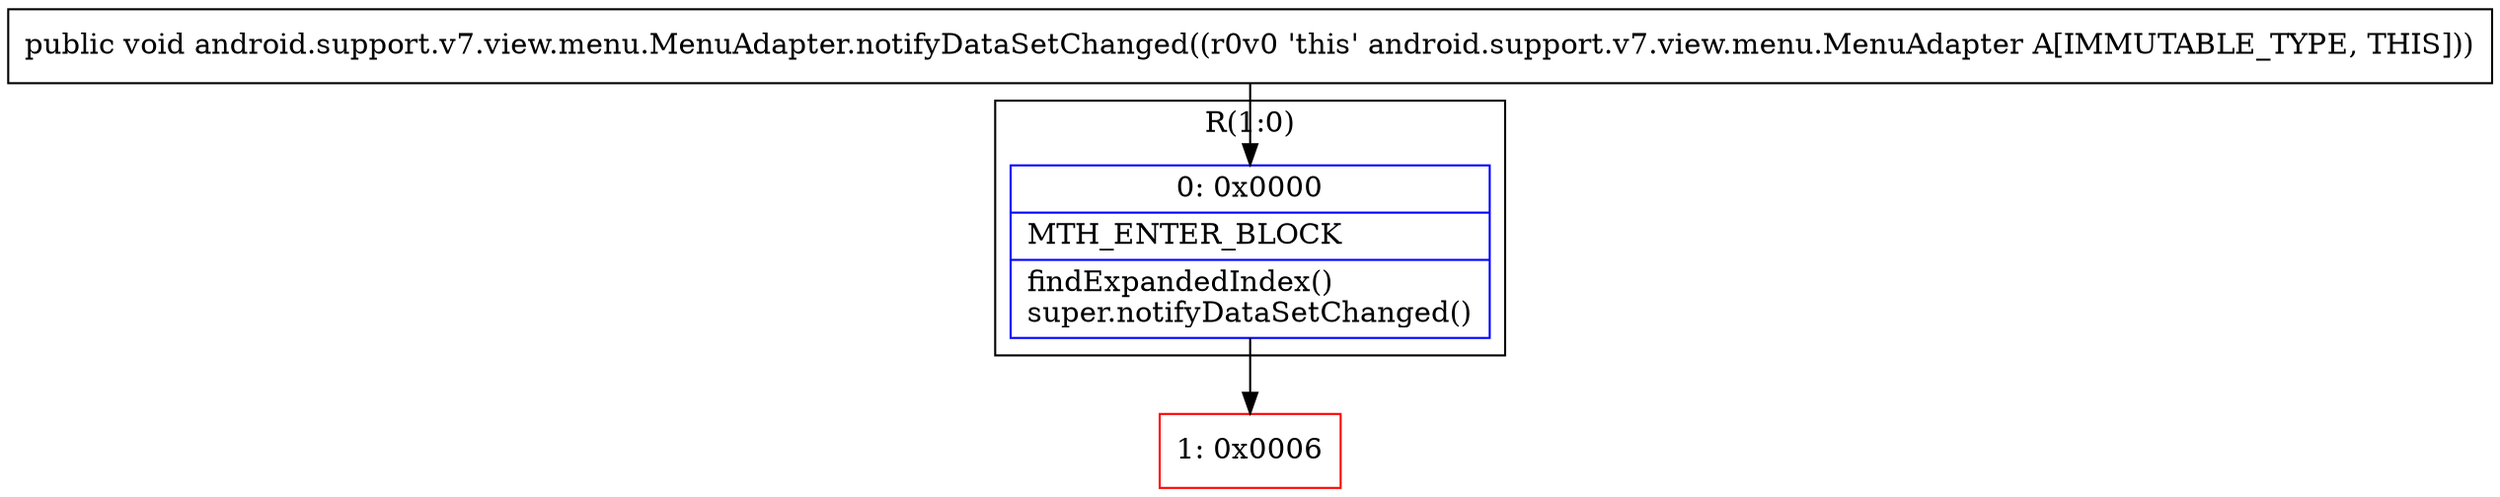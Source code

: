 digraph "CFG forandroid.support.v7.view.menu.MenuAdapter.notifyDataSetChanged()V" {
subgraph cluster_Region_265587175 {
label = "R(1:0)";
node [shape=record,color=blue];
Node_0 [shape=record,label="{0\:\ 0x0000|MTH_ENTER_BLOCK\l|findExpandedIndex()\lsuper.notifyDataSetChanged()\l}"];
}
Node_1 [shape=record,color=red,label="{1\:\ 0x0006}"];
MethodNode[shape=record,label="{public void android.support.v7.view.menu.MenuAdapter.notifyDataSetChanged((r0v0 'this' android.support.v7.view.menu.MenuAdapter A[IMMUTABLE_TYPE, THIS])) }"];
MethodNode -> Node_0;
Node_0 -> Node_1;
}

